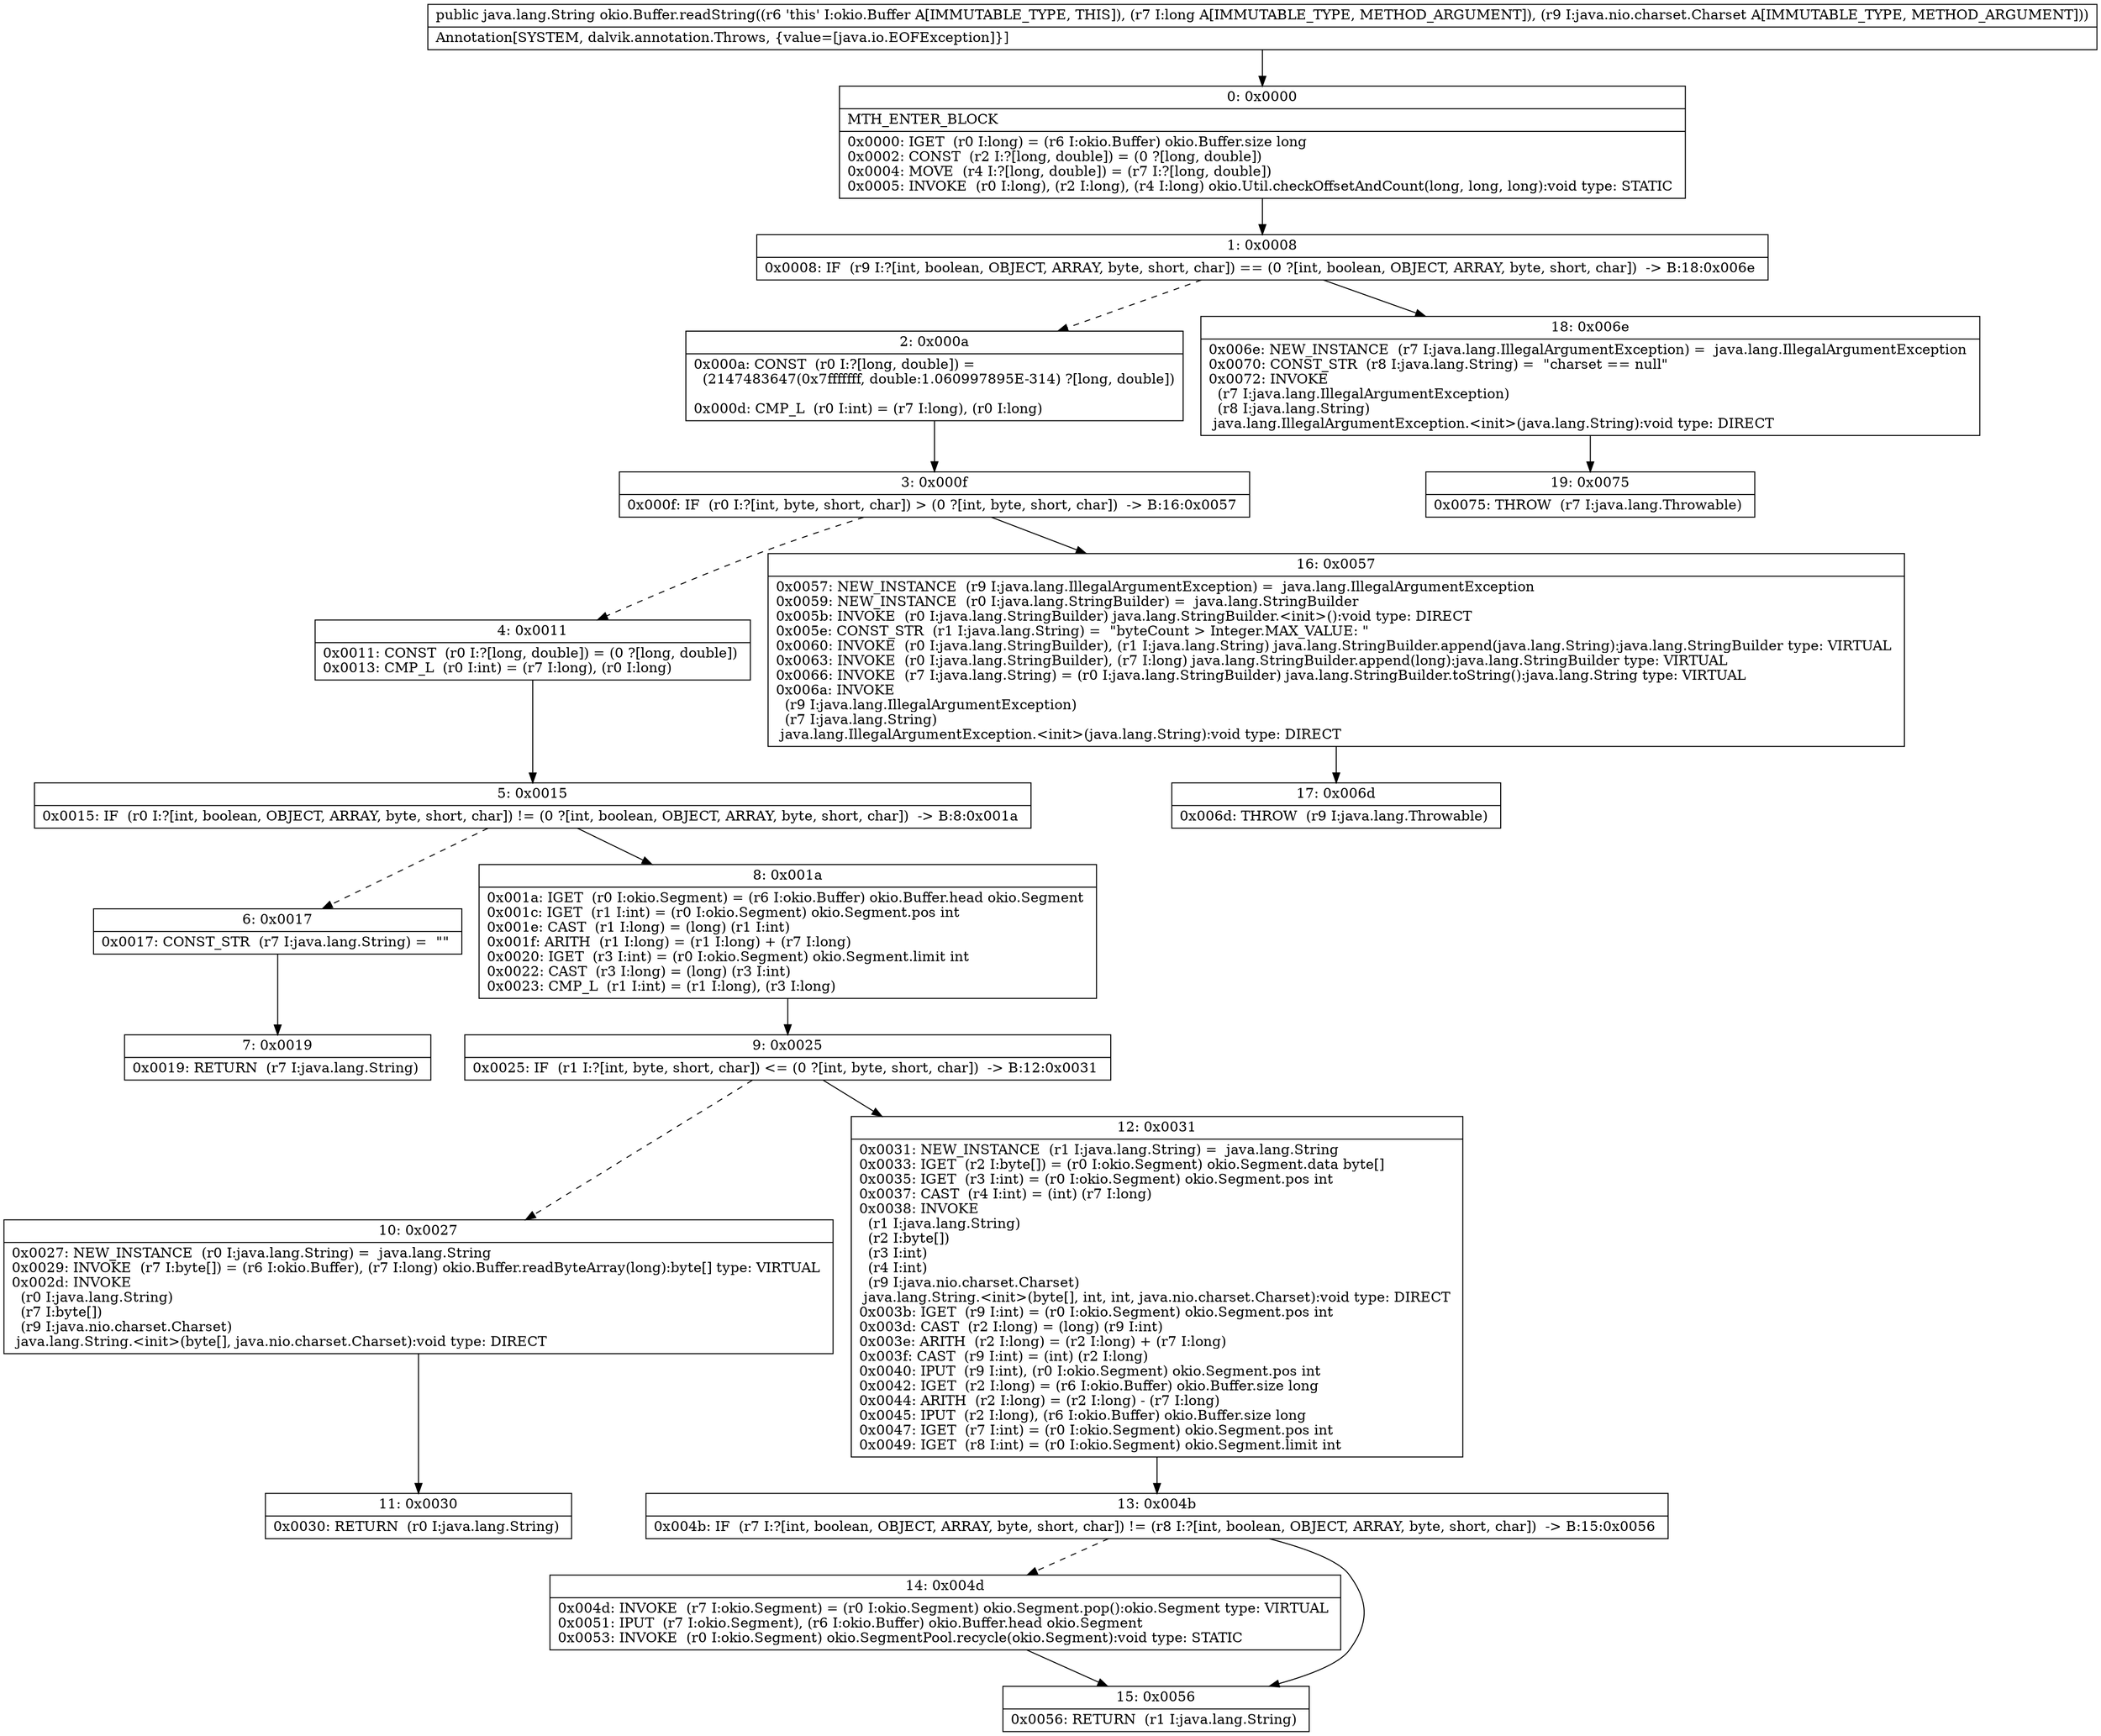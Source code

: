 digraph "CFG forokio.Buffer.readString(JLjava\/nio\/charset\/Charset;)Ljava\/lang\/String;" {
Node_0 [shape=record,label="{0\:\ 0x0000|MTH_ENTER_BLOCK\l|0x0000: IGET  (r0 I:long) = (r6 I:okio.Buffer) okio.Buffer.size long \l0x0002: CONST  (r2 I:?[long, double]) = (0 ?[long, double]) \l0x0004: MOVE  (r4 I:?[long, double]) = (r7 I:?[long, double]) \l0x0005: INVOKE  (r0 I:long), (r2 I:long), (r4 I:long) okio.Util.checkOffsetAndCount(long, long, long):void type: STATIC \l}"];
Node_1 [shape=record,label="{1\:\ 0x0008|0x0008: IF  (r9 I:?[int, boolean, OBJECT, ARRAY, byte, short, char]) == (0 ?[int, boolean, OBJECT, ARRAY, byte, short, char])  \-\> B:18:0x006e \l}"];
Node_2 [shape=record,label="{2\:\ 0x000a|0x000a: CONST  (r0 I:?[long, double]) = \l  (2147483647(0x7fffffff, double:1.060997895E\-314) ?[long, double])\l \l0x000d: CMP_L  (r0 I:int) = (r7 I:long), (r0 I:long) \l}"];
Node_3 [shape=record,label="{3\:\ 0x000f|0x000f: IF  (r0 I:?[int, byte, short, char]) \> (0 ?[int, byte, short, char])  \-\> B:16:0x0057 \l}"];
Node_4 [shape=record,label="{4\:\ 0x0011|0x0011: CONST  (r0 I:?[long, double]) = (0 ?[long, double]) \l0x0013: CMP_L  (r0 I:int) = (r7 I:long), (r0 I:long) \l}"];
Node_5 [shape=record,label="{5\:\ 0x0015|0x0015: IF  (r0 I:?[int, boolean, OBJECT, ARRAY, byte, short, char]) != (0 ?[int, boolean, OBJECT, ARRAY, byte, short, char])  \-\> B:8:0x001a \l}"];
Node_6 [shape=record,label="{6\:\ 0x0017|0x0017: CONST_STR  (r7 I:java.lang.String) =  \"\" \l}"];
Node_7 [shape=record,label="{7\:\ 0x0019|0x0019: RETURN  (r7 I:java.lang.String) \l}"];
Node_8 [shape=record,label="{8\:\ 0x001a|0x001a: IGET  (r0 I:okio.Segment) = (r6 I:okio.Buffer) okio.Buffer.head okio.Segment \l0x001c: IGET  (r1 I:int) = (r0 I:okio.Segment) okio.Segment.pos int \l0x001e: CAST  (r1 I:long) = (long) (r1 I:int) \l0x001f: ARITH  (r1 I:long) = (r1 I:long) + (r7 I:long) \l0x0020: IGET  (r3 I:int) = (r0 I:okio.Segment) okio.Segment.limit int \l0x0022: CAST  (r3 I:long) = (long) (r3 I:int) \l0x0023: CMP_L  (r1 I:int) = (r1 I:long), (r3 I:long) \l}"];
Node_9 [shape=record,label="{9\:\ 0x0025|0x0025: IF  (r1 I:?[int, byte, short, char]) \<= (0 ?[int, byte, short, char])  \-\> B:12:0x0031 \l}"];
Node_10 [shape=record,label="{10\:\ 0x0027|0x0027: NEW_INSTANCE  (r0 I:java.lang.String) =  java.lang.String \l0x0029: INVOKE  (r7 I:byte[]) = (r6 I:okio.Buffer), (r7 I:long) okio.Buffer.readByteArray(long):byte[] type: VIRTUAL \l0x002d: INVOKE  \l  (r0 I:java.lang.String)\l  (r7 I:byte[])\l  (r9 I:java.nio.charset.Charset)\l java.lang.String.\<init\>(byte[], java.nio.charset.Charset):void type: DIRECT \l}"];
Node_11 [shape=record,label="{11\:\ 0x0030|0x0030: RETURN  (r0 I:java.lang.String) \l}"];
Node_12 [shape=record,label="{12\:\ 0x0031|0x0031: NEW_INSTANCE  (r1 I:java.lang.String) =  java.lang.String \l0x0033: IGET  (r2 I:byte[]) = (r0 I:okio.Segment) okio.Segment.data byte[] \l0x0035: IGET  (r3 I:int) = (r0 I:okio.Segment) okio.Segment.pos int \l0x0037: CAST  (r4 I:int) = (int) (r7 I:long) \l0x0038: INVOKE  \l  (r1 I:java.lang.String)\l  (r2 I:byte[])\l  (r3 I:int)\l  (r4 I:int)\l  (r9 I:java.nio.charset.Charset)\l java.lang.String.\<init\>(byte[], int, int, java.nio.charset.Charset):void type: DIRECT \l0x003b: IGET  (r9 I:int) = (r0 I:okio.Segment) okio.Segment.pos int \l0x003d: CAST  (r2 I:long) = (long) (r9 I:int) \l0x003e: ARITH  (r2 I:long) = (r2 I:long) + (r7 I:long) \l0x003f: CAST  (r9 I:int) = (int) (r2 I:long) \l0x0040: IPUT  (r9 I:int), (r0 I:okio.Segment) okio.Segment.pos int \l0x0042: IGET  (r2 I:long) = (r6 I:okio.Buffer) okio.Buffer.size long \l0x0044: ARITH  (r2 I:long) = (r2 I:long) \- (r7 I:long) \l0x0045: IPUT  (r2 I:long), (r6 I:okio.Buffer) okio.Buffer.size long \l0x0047: IGET  (r7 I:int) = (r0 I:okio.Segment) okio.Segment.pos int \l0x0049: IGET  (r8 I:int) = (r0 I:okio.Segment) okio.Segment.limit int \l}"];
Node_13 [shape=record,label="{13\:\ 0x004b|0x004b: IF  (r7 I:?[int, boolean, OBJECT, ARRAY, byte, short, char]) != (r8 I:?[int, boolean, OBJECT, ARRAY, byte, short, char])  \-\> B:15:0x0056 \l}"];
Node_14 [shape=record,label="{14\:\ 0x004d|0x004d: INVOKE  (r7 I:okio.Segment) = (r0 I:okio.Segment) okio.Segment.pop():okio.Segment type: VIRTUAL \l0x0051: IPUT  (r7 I:okio.Segment), (r6 I:okio.Buffer) okio.Buffer.head okio.Segment \l0x0053: INVOKE  (r0 I:okio.Segment) okio.SegmentPool.recycle(okio.Segment):void type: STATIC \l}"];
Node_15 [shape=record,label="{15\:\ 0x0056|0x0056: RETURN  (r1 I:java.lang.String) \l}"];
Node_16 [shape=record,label="{16\:\ 0x0057|0x0057: NEW_INSTANCE  (r9 I:java.lang.IllegalArgumentException) =  java.lang.IllegalArgumentException \l0x0059: NEW_INSTANCE  (r0 I:java.lang.StringBuilder) =  java.lang.StringBuilder \l0x005b: INVOKE  (r0 I:java.lang.StringBuilder) java.lang.StringBuilder.\<init\>():void type: DIRECT \l0x005e: CONST_STR  (r1 I:java.lang.String) =  \"byteCount \> Integer.MAX_VALUE: \" \l0x0060: INVOKE  (r0 I:java.lang.StringBuilder), (r1 I:java.lang.String) java.lang.StringBuilder.append(java.lang.String):java.lang.StringBuilder type: VIRTUAL \l0x0063: INVOKE  (r0 I:java.lang.StringBuilder), (r7 I:long) java.lang.StringBuilder.append(long):java.lang.StringBuilder type: VIRTUAL \l0x0066: INVOKE  (r7 I:java.lang.String) = (r0 I:java.lang.StringBuilder) java.lang.StringBuilder.toString():java.lang.String type: VIRTUAL \l0x006a: INVOKE  \l  (r9 I:java.lang.IllegalArgumentException)\l  (r7 I:java.lang.String)\l java.lang.IllegalArgumentException.\<init\>(java.lang.String):void type: DIRECT \l}"];
Node_17 [shape=record,label="{17\:\ 0x006d|0x006d: THROW  (r9 I:java.lang.Throwable) \l}"];
Node_18 [shape=record,label="{18\:\ 0x006e|0x006e: NEW_INSTANCE  (r7 I:java.lang.IllegalArgumentException) =  java.lang.IllegalArgumentException \l0x0070: CONST_STR  (r8 I:java.lang.String) =  \"charset == null\" \l0x0072: INVOKE  \l  (r7 I:java.lang.IllegalArgumentException)\l  (r8 I:java.lang.String)\l java.lang.IllegalArgumentException.\<init\>(java.lang.String):void type: DIRECT \l}"];
Node_19 [shape=record,label="{19\:\ 0x0075|0x0075: THROW  (r7 I:java.lang.Throwable) \l}"];
MethodNode[shape=record,label="{public java.lang.String okio.Buffer.readString((r6 'this' I:okio.Buffer A[IMMUTABLE_TYPE, THIS]), (r7 I:long A[IMMUTABLE_TYPE, METHOD_ARGUMENT]), (r9 I:java.nio.charset.Charset A[IMMUTABLE_TYPE, METHOD_ARGUMENT]))  | Annotation[SYSTEM, dalvik.annotation.Throws, \{value=[java.io.EOFException]\}]\l}"];
MethodNode -> Node_0;
Node_0 -> Node_1;
Node_1 -> Node_2[style=dashed];
Node_1 -> Node_18;
Node_2 -> Node_3;
Node_3 -> Node_4[style=dashed];
Node_3 -> Node_16;
Node_4 -> Node_5;
Node_5 -> Node_6[style=dashed];
Node_5 -> Node_8;
Node_6 -> Node_7;
Node_8 -> Node_9;
Node_9 -> Node_10[style=dashed];
Node_9 -> Node_12;
Node_10 -> Node_11;
Node_12 -> Node_13;
Node_13 -> Node_14[style=dashed];
Node_13 -> Node_15;
Node_14 -> Node_15;
Node_16 -> Node_17;
Node_18 -> Node_19;
}

